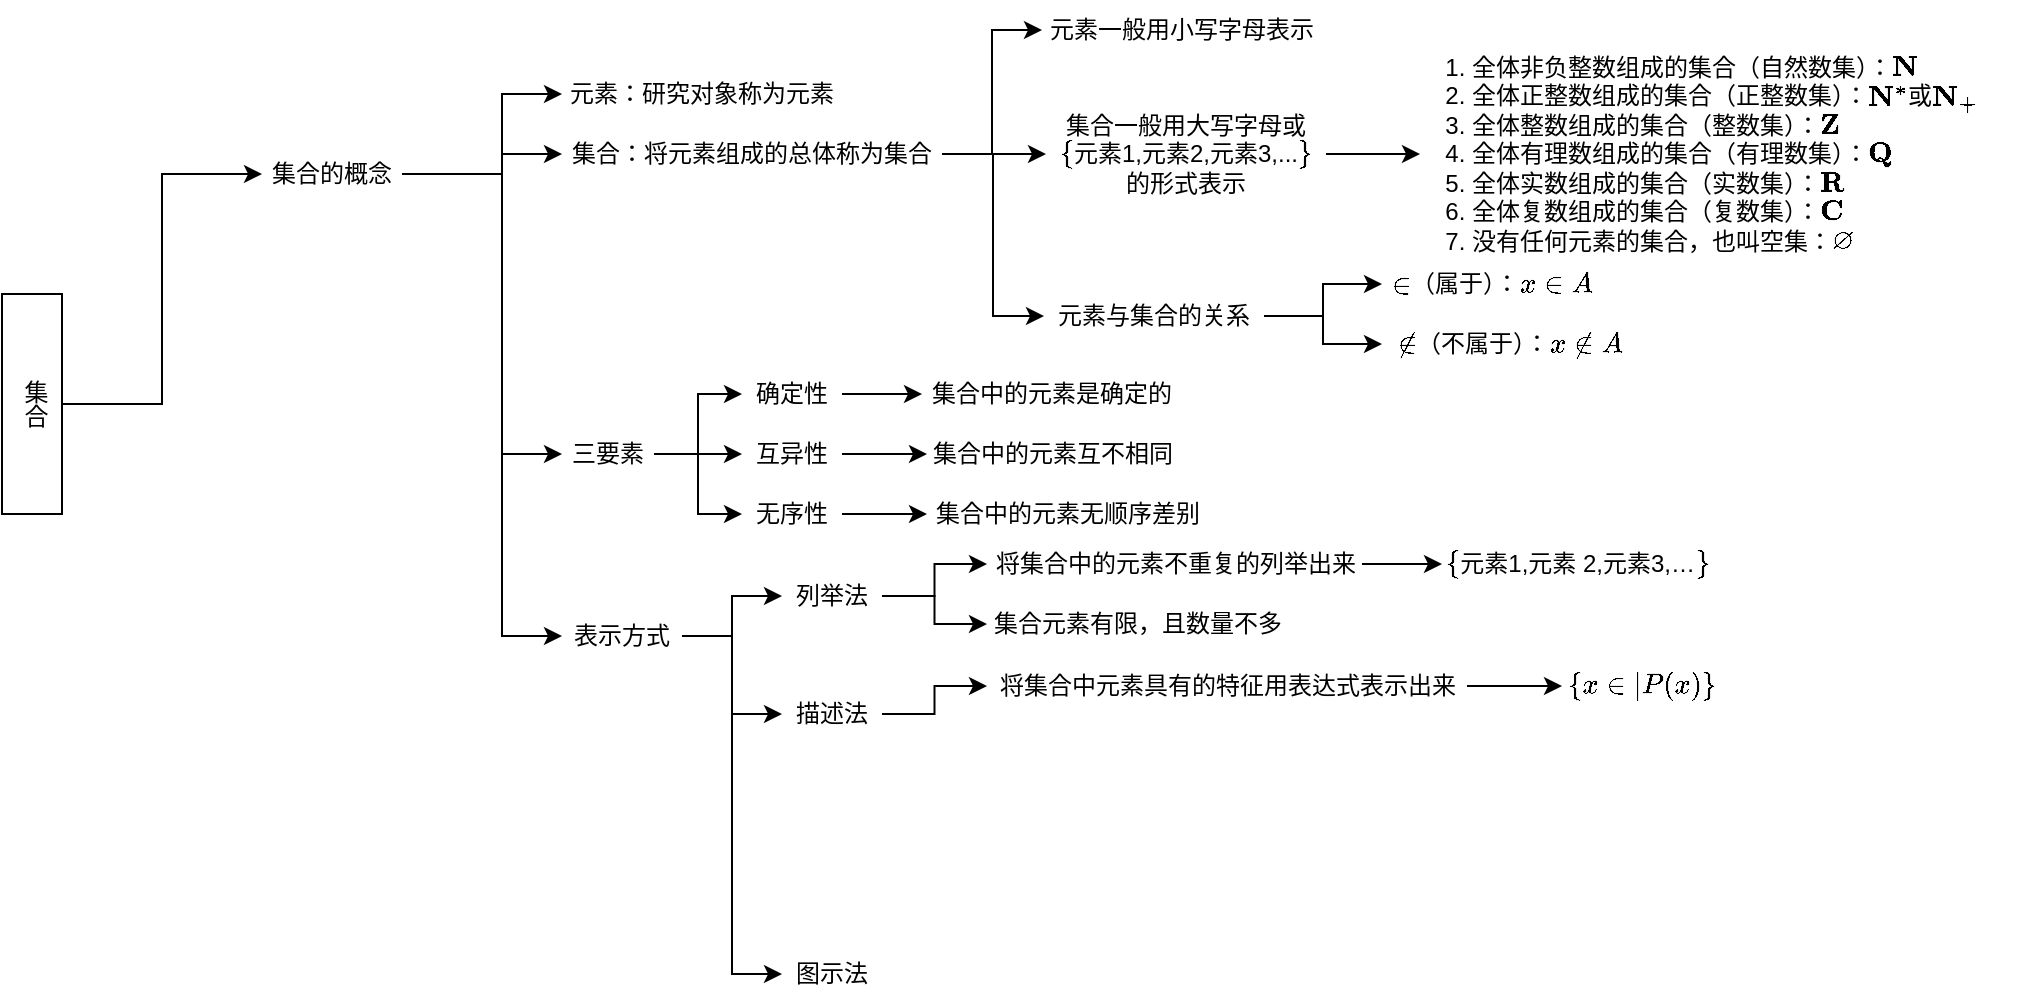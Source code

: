 <mxfile version="24.7.16">
  <diagram name="第 1 页" id="F86pxBzs7jDIRsQRSrXJ">
    <mxGraphModel dx="572" dy="453" grid="1" gridSize="10" guides="1" tooltips="1" connect="1" arrows="1" fold="1" page="1" pageScale="1" pageWidth="827" pageHeight="1169" math="1" shadow="0">
      <root>
        <mxCell id="0" />
        <mxCell id="1" parent="0" />
        <mxCell id="Vv4uia_VUNC-QQ6TIXsC-5" value="" style="edgeStyle=orthogonalEdgeStyle;rounded=0;orthogonalLoop=1;jettySize=auto;html=1;fontFamily=Helvetica;fontSize=12;fontColor=default;entryX=0;entryY=0.5;entryDx=0;entryDy=0;" parent="1" source="Vv4uia_VUNC-QQ6TIXsC-1" target="Vv4uia_VUNC-QQ6TIXsC-4" edge="1">
          <mxGeometry relative="1" as="geometry">
            <Array as="points">
              <mxPoint x="160" y="315" />
              <mxPoint x="160" y="200" />
            </Array>
          </mxGeometry>
        </mxCell>
        <mxCell id="Vv4uia_VUNC-QQ6TIXsC-1" value="集合" style="rounded=0;whiteSpace=wrap;html=1;textDirection=vertical-lr;horizontal=1;verticalAlign=middle;fontSize=12;fontFamily=Helvetica;" parent="1" vertex="1">
          <mxGeometry x="80" y="260" width="30" height="110" as="geometry" />
        </mxCell>
        <mxCell id="Vv4uia_VUNC-QQ6TIXsC-7" value="" style="edgeStyle=orthogonalEdgeStyle;rounded=0;orthogonalLoop=1;jettySize=auto;html=1;fontFamily=Helvetica;fontSize=12;fontColor=default;" parent="1" source="Vv4uia_VUNC-QQ6TIXsC-4" target="Vv4uia_VUNC-QQ6TIXsC-6" edge="1">
          <mxGeometry relative="1" as="geometry">
            <Array as="points">
              <mxPoint x="330" y="200" />
              <mxPoint x="330" y="160" />
            </Array>
          </mxGeometry>
        </mxCell>
        <mxCell id="Vv4uia_VUNC-QQ6TIXsC-10" style="edgeStyle=orthogonalEdgeStyle;rounded=0;orthogonalLoop=1;jettySize=auto;html=1;fontFamily=Helvetica;fontSize=12;fontColor=default;" parent="1" source="Vv4uia_VUNC-QQ6TIXsC-4" target="Vv4uia_VUNC-QQ6TIXsC-9" edge="1">
          <mxGeometry relative="1" as="geometry">
            <Array as="points">
              <mxPoint x="330" y="200" />
              <mxPoint x="330" y="190" />
            </Array>
          </mxGeometry>
        </mxCell>
        <mxCell id="Vv4uia_VUNC-QQ6TIXsC-12" style="edgeStyle=orthogonalEdgeStyle;rounded=0;orthogonalLoop=1;jettySize=auto;html=1;entryX=0;entryY=0.5;entryDx=0;entryDy=0;fontFamily=Helvetica;fontSize=12;fontColor=default;" parent="1" source="Vv4uia_VUNC-QQ6TIXsC-4" target="Vv4uia_VUNC-QQ6TIXsC-11" edge="1">
          <mxGeometry relative="1" as="geometry">
            <Array as="points">
              <mxPoint x="330" y="200" />
              <mxPoint x="330" y="340" />
            </Array>
          </mxGeometry>
        </mxCell>
        <mxCell id="hcAzoptO_WmIq8goRze2-1" style="edgeStyle=orthogonalEdgeStyle;rounded=0;orthogonalLoop=1;jettySize=auto;html=1;entryX=0;entryY=0.5;entryDx=0;entryDy=0;" parent="1" source="Vv4uia_VUNC-QQ6TIXsC-4" target="Vv4uia_VUNC-QQ6TIXsC-27" edge="1">
          <mxGeometry relative="1" as="geometry">
            <Array as="points">
              <mxPoint x="330" y="200" />
              <mxPoint x="330" y="431" />
            </Array>
          </mxGeometry>
        </mxCell>
        <mxCell id="Vv4uia_VUNC-QQ6TIXsC-4" value="集合的概念" style="whiteSpace=wrap;html=1;rounded=0;gradientColor=none;strokeColor=none;fillColor=none;" parent="1" vertex="1">
          <mxGeometry x="210" y="190" width="70" height="20" as="geometry" />
        </mxCell>
        <mxCell id="Vv4uia_VUNC-QQ6TIXsC-6" value="元素：研究对象称为元素" style="whiteSpace=wrap;html=1;rounded=0;gradientColor=none;strokeColor=none;fillColor=none;align=center;verticalAlign=middle;fontFamily=Helvetica;fontSize=12;fontColor=default;" parent="1" vertex="1">
          <mxGeometry x="360" y="150" width="140" height="20" as="geometry" />
        </mxCell>
        <mxCell id="hcAzoptO_WmIq8goRze2-6" style="edgeStyle=orthogonalEdgeStyle;rounded=0;orthogonalLoop=1;jettySize=auto;html=1;entryX=0;entryY=0.5;entryDx=0;entryDy=0;" parent="1" source="Vv4uia_VUNC-QQ6TIXsC-9" target="hcAzoptO_WmIq8goRze2-3" edge="1">
          <mxGeometry relative="1" as="geometry" />
        </mxCell>
        <mxCell id="hcAzoptO_WmIq8goRze2-7" style="edgeStyle=orthogonalEdgeStyle;rounded=0;orthogonalLoop=1;jettySize=auto;html=1;entryX=0;entryY=0.5;entryDx=0;entryDy=0;" parent="1" source="Vv4uia_VUNC-QQ6TIXsC-9" target="hcAzoptO_WmIq8goRze2-4" edge="1">
          <mxGeometry relative="1" as="geometry" />
        </mxCell>
        <mxCell id="hcAzoptO_WmIq8goRze2-8" style="edgeStyle=orthogonalEdgeStyle;rounded=0;orthogonalLoop=1;jettySize=auto;html=1;entryX=0;entryY=0.5;entryDx=0;entryDy=0;" parent="1" source="Vv4uia_VUNC-QQ6TIXsC-9" target="hcAzoptO_WmIq8goRze2-5" edge="1">
          <mxGeometry relative="1" as="geometry" />
        </mxCell>
        <mxCell id="Vv4uia_VUNC-QQ6TIXsC-9" value="集合：将元素组成的总体称为集合" style="text;html=1;align=center;verticalAlign=middle;whiteSpace=wrap;rounded=0;fontFamily=Helvetica;fontSize=12;fontColor=default;" parent="1" vertex="1">
          <mxGeometry x="360" y="180" width="190" height="20" as="geometry" />
        </mxCell>
        <mxCell id="Vv4uia_VUNC-QQ6TIXsC-17" style="edgeStyle=orthogonalEdgeStyle;rounded=0;orthogonalLoop=1;jettySize=auto;html=1;entryX=0;entryY=0.5;entryDx=0;entryDy=0;fontFamily=Helvetica;fontSize=12;fontColor=default;" parent="1" source="Vv4uia_VUNC-QQ6TIXsC-11" target="Vv4uia_VUNC-QQ6TIXsC-13" edge="1">
          <mxGeometry relative="1" as="geometry" />
        </mxCell>
        <mxCell id="Vv4uia_VUNC-QQ6TIXsC-18" style="edgeStyle=orthogonalEdgeStyle;rounded=0;orthogonalLoop=1;jettySize=auto;html=1;entryX=0;entryY=0.5;entryDx=0;entryDy=0;fontFamily=Helvetica;fontSize=12;fontColor=default;" parent="1" source="Vv4uia_VUNC-QQ6TIXsC-11" target="Vv4uia_VUNC-QQ6TIXsC-14" edge="1">
          <mxGeometry relative="1" as="geometry" />
        </mxCell>
        <mxCell id="Vv4uia_VUNC-QQ6TIXsC-20" style="edgeStyle=orthogonalEdgeStyle;rounded=0;orthogonalLoop=1;jettySize=auto;html=1;entryX=0;entryY=0.5;entryDx=0;entryDy=0;fontFamily=Helvetica;fontSize=12;fontColor=default;" parent="1" source="Vv4uia_VUNC-QQ6TIXsC-11" target="Vv4uia_VUNC-QQ6TIXsC-15" edge="1">
          <mxGeometry relative="1" as="geometry" />
        </mxCell>
        <mxCell id="Vv4uia_VUNC-QQ6TIXsC-11" value="三要素" style="text;html=1;align=center;verticalAlign=middle;whiteSpace=wrap;rounded=0;fontFamily=Helvetica;fontSize=12;fontColor=default;" parent="1" vertex="1">
          <mxGeometry x="360" y="330" width="46" height="20" as="geometry" />
        </mxCell>
        <mxCell id="Vv4uia_VUNC-QQ6TIXsC-22" style="edgeStyle=orthogonalEdgeStyle;rounded=0;orthogonalLoop=1;jettySize=auto;html=1;entryX=0;entryY=0.5;entryDx=0;entryDy=0;fontFamily=Helvetica;fontSize=12;fontColor=default;" parent="1" source="Vv4uia_VUNC-QQ6TIXsC-13" target="Vv4uia_VUNC-QQ6TIXsC-21" edge="1">
          <mxGeometry relative="1" as="geometry" />
        </mxCell>
        <mxCell id="Vv4uia_VUNC-QQ6TIXsC-13" value="确定性" style="text;html=1;align=center;verticalAlign=middle;whiteSpace=wrap;rounded=0;fontFamily=Helvetica;fontSize=12;fontColor=default;" parent="1" vertex="1">
          <mxGeometry x="450" y="300" width="50" height="20" as="geometry" />
        </mxCell>
        <mxCell id="Vv4uia_VUNC-QQ6TIXsC-24" style="edgeStyle=orthogonalEdgeStyle;rounded=0;orthogonalLoop=1;jettySize=auto;html=1;entryX=0;entryY=0.5;entryDx=0;entryDy=0;fontFamily=Helvetica;fontSize=12;fontColor=default;" parent="1" source="Vv4uia_VUNC-QQ6TIXsC-14" target="Vv4uia_VUNC-QQ6TIXsC-23" edge="1">
          <mxGeometry relative="1" as="geometry" />
        </mxCell>
        <mxCell id="Vv4uia_VUNC-QQ6TIXsC-14" value="互异性" style="text;html=1;align=center;verticalAlign=middle;whiteSpace=wrap;rounded=0;fontFamily=Helvetica;fontSize=12;fontColor=default;" parent="1" vertex="1">
          <mxGeometry x="450" y="330" width="50" height="20" as="geometry" />
        </mxCell>
        <mxCell id="Vv4uia_VUNC-QQ6TIXsC-26" style="edgeStyle=orthogonalEdgeStyle;rounded=0;orthogonalLoop=1;jettySize=auto;html=1;entryX=0;entryY=0.5;entryDx=0;entryDy=0;fontFamily=Helvetica;fontSize=12;fontColor=default;" parent="1" source="Vv4uia_VUNC-QQ6TIXsC-15" target="Vv4uia_VUNC-QQ6TIXsC-25" edge="1">
          <mxGeometry relative="1" as="geometry" />
        </mxCell>
        <mxCell id="Vv4uia_VUNC-QQ6TIXsC-15" value="无序性" style="text;html=1;align=center;verticalAlign=middle;whiteSpace=wrap;rounded=0;fontFamily=Helvetica;fontSize=12;fontColor=default;" parent="1" vertex="1">
          <mxGeometry x="450" y="360" width="50" height="20" as="geometry" />
        </mxCell>
        <mxCell id="Vv4uia_VUNC-QQ6TIXsC-21" value="集合中的元素是确定的" style="text;html=1;align=center;verticalAlign=middle;whiteSpace=wrap;rounded=0;fontFamily=Helvetica;fontSize=12;fontColor=default;" parent="1" vertex="1">
          <mxGeometry x="540" y="302.5" width="130" height="15" as="geometry" />
        </mxCell>
        <mxCell id="Vv4uia_VUNC-QQ6TIXsC-23" value="集合中的元素互不相同" style="text;html=1;align=center;verticalAlign=middle;whiteSpace=wrap;rounded=0;fontFamily=Helvetica;fontSize=12;fontColor=default;" parent="1" vertex="1">
          <mxGeometry x="542.5" y="330" width="125" height="20" as="geometry" />
        </mxCell>
        <mxCell id="Vv4uia_VUNC-QQ6TIXsC-25" value="集合中的元素无顺序差别" style="text;html=1;align=center;verticalAlign=middle;whiteSpace=wrap;rounded=0;fontFamily=Helvetica;fontSize=12;fontColor=default;" parent="1" vertex="1">
          <mxGeometry x="542.5" y="360" width="140" height="20" as="geometry" />
        </mxCell>
        <mxCell id="Vv4uia_VUNC-QQ6TIXsC-32" style="edgeStyle=orthogonalEdgeStyle;rounded=0;orthogonalLoop=1;jettySize=auto;html=1;entryX=0;entryY=0.5;entryDx=0;entryDy=0;fontFamily=Helvetica;fontSize=12;fontColor=default;" parent="1" source="Vv4uia_VUNC-QQ6TIXsC-27" target="Vv4uia_VUNC-QQ6TIXsC-29" edge="1">
          <mxGeometry relative="1" as="geometry" />
        </mxCell>
        <mxCell id="Vv4uia_VUNC-QQ6TIXsC-33" style="edgeStyle=orthogonalEdgeStyle;rounded=0;orthogonalLoop=1;jettySize=auto;html=1;entryX=0;entryY=0.5;entryDx=0;entryDy=0;fontFamily=Helvetica;fontSize=12;fontColor=default;" parent="1" source="Vv4uia_VUNC-QQ6TIXsC-27" target="Vv4uia_VUNC-QQ6TIXsC-30" edge="1">
          <mxGeometry relative="1" as="geometry" />
        </mxCell>
        <mxCell id="Vv4uia_VUNC-QQ6TIXsC-34" style="edgeStyle=orthogonalEdgeStyle;rounded=0;orthogonalLoop=1;jettySize=auto;html=1;entryX=0;entryY=0.5;entryDx=0;entryDy=0;fontFamily=Helvetica;fontSize=12;fontColor=default;" parent="1" source="Vv4uia_VUNC-QQ6TIXsC-27" target="Vv4uia_VUNC-QQ6TIXsC-31" edge="1">
          <mxGeometry relative="1" as="geometry" />
        </mxCell>
        <mxCell id="Vv4uia_VUNC-QQ6TIXsC-27" value="表示方式" style="text;html=1;align=center;verticalAlign=middle;whiteSpace=wrap;rounded=0;fontFamily=Helvetica;fontSize=12;fontColor=default;" parent="1" vertex="1">
          <mxGeometry x="360" y="421" width="60" height="20" as="geometry" />
        </mxCell>
        <mxCell id="luhbHATYq1ZCxEuC8jxz-10" style="edgeStyle=orthogonalEdgeStyle;rounded=0;orthogonalLoop=1;jettySize=auto;html=1;entryX=0;entryY=0.5;entryDx=0;entryDy=0;" edge="1" parent="1" source="Vv4uia_VUNC-QQ6TIXsC-29" target="luhbHATYq1ZCxEuC8jxz-8">
          <mxGeometry relative="1" as="geometry" />
        </mxCell>
        <mxCell id="Vv4uia_VUNC-QQ6TIXsC-29" value="描述法" style="text;html=1;align=center;verticalAlign=middle;whiteSpace=wrap;rounded=0;fontFamily=Helvetica;fontSize=12;fontColor=default;" parent="1" vertex="1">
          <mxGeometry x="470" y="460" width="50" height="20" as="geometry" />
        </mxCell>
        <mxCell id="luhbHATYq1ZCxEuC8jxz-2" style="edgeStyle=orthogonalEdgeStyle;rounded=0;orthogonalLoop=1;jettySize=auto;html=1;" edge="1" parent="1" source="Vv4uia_VUNC-QQ6TIXsC-30" target="luhbHATYq1ZCxEuC8jxz-1">
          <mxGeometry relative="1" as="geometry" />
        </mxCell>
        <mxCell id="luhbHATYq1ZCxEuC8jxz-4" style="edgeStyle=orthogonalEdgeStyle;rounded=0;orthogonalLoop=1;jettySize=auto;html=1;entryX=0;entryY=0.5;entryDx=0;entryDy=0;" edge="1" parent="1" source="Vv4uia_VUNC-QQ6TIXsC-30" target="luhbHATYq1ZCxEuC8jxz-3">
          <mxGeometry relative="1" as="geometry" />
        </mxCell>
        <mxCell id="Vv4uia_VUNC-QQ6TIXsC-30" value="列举法" style="text;html=1;align=center;verticalAlign=middle;whiteSpace=wrap;rounded=0;fontFamily=Helvetica;fontSize=12;fontColor=default;" parent="1" vertex="1">
          <mxGeometry x="470" y="401" width="50" height="20" as="geometry" />
        </mxCell>
        <mxCell id="Vv4uia_VUNC-QQ6TIXsC-31" value="图示法" style="text;html=1;align=center;verticalAlign=middle;whiteSpace=wrap;rounded=0;fontFamily=Helvetica;fontSize=12;fontColor=default;" parent="1" vertex="1">
          <mxGeometry x="470" y="590" width="50" height="20" as="geometry" />
        </mxCell>
        <mxCell id="hcAzoptO_WmIq8goRze2-3" value="元素一般用小写字母表示" style="text;html=1;align=center;verticalAlign=middle;whiteSpace=wrap;rounded=0;" parent="1" vertex="1">
          <mxGeometry x="600" y="113" width="140" height="30" as="geometry" />
        </mxCell>
        <mxCell id="hcAzoptO_WmIq8goRze2-14" style="edgeStyle=orthogonalEdgeStyle;rounded=0;orthogonalLoop=1;jettySize=auto;html=1;" parent="1" source="hcAzoptO_WmIq8goRze2-4" target="hcAzoptO_WmIq8goRze2-13" edge="1">
          <mxGeometry relative="1" as="geometry" />
        </mxCell>
        <mxCell id="hcAzoptO_WmIq8goRze2-4" value="集合一般用大写字母或&lt;div&gt;\(\{\)元素1,元素2,元素3,...\(\}\)&lt;/div&gt;&lt;div&gt;的形式表示&lt;/div&gt;" style="text;html=1;align=center;verticalAlign=middle;whiteSpace=wrap;rounded=0;" parent="1" vertex="1">
          <mxGeometry x="602" y="175" width="140" height="30" as="geometry" />
        </mxCell>
        <mxCell id="hcAzoptO_WmIq8goRze2-11" style="edgeStyle=orthogonalEdgeStyle;rounded=0;orthogonalLoop=1;jettySize=auto;html=1;" parent="1" source="hcAzoptO_WmIq8goRze2-5" target="hcAzoptO_WmIq8goRze2-9" edge="1">
          <mxGeometry relative="1" as="geometry" />
        </mxCell>
        <mxCell id="hcAzoptO_WmIq8goRze2-12" style="edgeStyle=orthogonalEdgeStyle;rounded=0;orthogonalLoop=1;jettySize=auto;html=1;entryX=0;entryY=0.5;entryDx=0;entryDy=0;" parent="1" source="hcAzoptO_WmIq8goRze2-5" target="hcAzoptO_WmIq8goRze2-10" edge="1">
          <mxGeometry relative="1" as="geometry" />
        </mxCell>
        <mxCell id="hcAzoptO_WmIq8goRze2-5" value="元素与集合的关系" style="text;html=1;align=center;verticalAlign=middle;whiteSpace=wrap;rounded=0;" parent="1" vertex="1">
          <mxGeometry x="601" y="256" width="110" height="30" as="geometry" />
        </mxCell>
        <mxCell id="hcAzoptO_WmIq8goRze2-9" value="\(\in\)（属于）：\(x\in A\)" style="text;html=1;align=center;verticalAlign=middle;whiteSpace=wrap;rounded=0;" parent="1" vertex="1">
          <mxGeometry x="770" y="240" width="110" height="30" as="geometry" />
        </mxCell>
        <mxCell id="hcAzoptO_WmIq8goRze2-10" value="\(\notin\)（不属于）：\(x\notin A\)" style="text;html=1;align=center;verticalAlign=middle;whiteSpace=wrap;rounded=0;" parent="1" vertex="1">
          <mxGeometry x="770" y="270" width="128" height="30" as="geometry" />
        </mxCell>
        <mxCell id="hcAzoptO_WmIq8goRze2-13" value="&lt;ol style=&quot;padding-left: 24px; margin-top: 12px; margin-right: 0px;&quot;&gt;&lt;li&gt;&lt;span style=&quot;background-color: initial;&quot;&gt;全体非负整数组成的集合（自然数集）：\(\mathbf{N}\)&lt;/span&gt;&lt;/li&gt;&lt;li&gt;全体正整数组成的集合（正整数集）：\(\mathbf{N^*}\)或\(\mathbf{N_+}\)&lt;/li&gt;&lt;li&gt;全体整数组成的集合（整数集）：\(\mathbf{Z}\)&lt;/li&gt;&lt;li&gt;全体有理数组成的集合（有理数集）：\(\mathbf{Q}\)&lt;/li&gt;&lt;li&gt;全体实数组成的集合（实数集）：\(\mathbf{R}\)&lt;/li&gt;&lt;li&gt;全体复数组成的集合（复数集）：\(\mathbf{C}\)&lt;/li&gt;&lt;li&gt;没有任何元素的集合，也叫空集：\(\varnothing\)&lt;/li&gt;&lt;/ol&gt;" style="text;html=1;align=left;verticalAlign=middle;whiteSpace=wrap;rounded=0;spacingTop=0;spacingBottom=0;" parent="1" vertex="1">
          <mxGeometry x="789" y="135" width="310" height="110" as="geometry" />
        </mxCell>
        <mxCell id="luhbHATYq1ZCxEuC8jxz-7" style="edgeStyle=orthogonalEdgeStyle;rounded=0;orthogonalLoop=1;jettySize=auto;html=1;" edge="1" parent="1" source="luhbHATYq1ZCxEuC8jxz-1" target="luhbHATYq1ZCxEuC8jxz-6">
          <mxGeometry relative="1" as="geometry" />
        </mxCell>
        <mxCell id="luhbHATYq1ZCxEuC8jxz-1" value="将集合中的元素不重复的列举出来" style="text;html=1;align=center;verticalAlign=middle;whiteSpace=wrap;rounded=0;" vertex="1" parent="1">
          <mxGeometry x="572.5" y="375" width="187.5" height="40" as="geometry" />
        </mxCell>
        <mxCell id="luhbHATYq1ZCxEuC8jxz-3" value="集合元素有限，且数量不多" style="text;html=1;align=center;verticalAlign=middle;whiteSpace=wrap;rounded=0;" vertex="1" parent="1">
          <mxGeometry x="572.5" y="415" width="150" height="20" as="geometry" />
        </mxCell>
        <mxCell id="luhbHATYq1ZCxEuC8jxz-6" value="\(\{\)元素1,元素 2,元素3,…\(\}\)" style="text;html=1;align=left;verticalAlign=middle;resizable=0;points=[];autosize=1;strokeColor=none;fillColor=none;" vertex="1" parent="1">
          <mxGeometry x="800" y="380" width="180" height="30" as="geometry" />
        </mxCell>
        <mxCell id="luhbHATYq1ZCxEuC8jxz-13" style="edgeStyle=orthogonalEdgeStyle;rounded=0;orthogonalLoop=1;jettySize=auto;html=1;entryX=0;entryY=0.5;entryDx=0;entryDy=0;" edge="1" parent="1" source="luhbHATYq1ZCxEuC8jxz-8" target="luhbHATYq1ZCxEuC8jxz-11">
          <mxGeometry relative="1" as="geometry" />
        </mxCell>
        <mxCell id="luhbHATYq1ZCxEuC8jxz-8" value="将集合中元素具有的特征用表达式表示出来" style="text;html=1;align=center;verticalAlign=middle;whiteSpace=wrap;rounded=0;" vertex="1" parent="1">
          <mxGeometry x="572.5" y="441" width="240" height="30" as="geometry" />
        </mxCell>
        <mxCell id="luhbHATYq1ZCxEuC8jxz-11" value="\(\{x\in|P(x)\}\)" style="text;html=1;align=center;verticalAlign=middle;whiteSpace=wrap;rounded=0;" vertex="1" parent="1">
          <mxGeometry x="860" y="446" width="80" height="20" as="geometry" />
        </mxCell>
      </root>
    </mxGraphModel>
  </diagram>
</mxfile>
